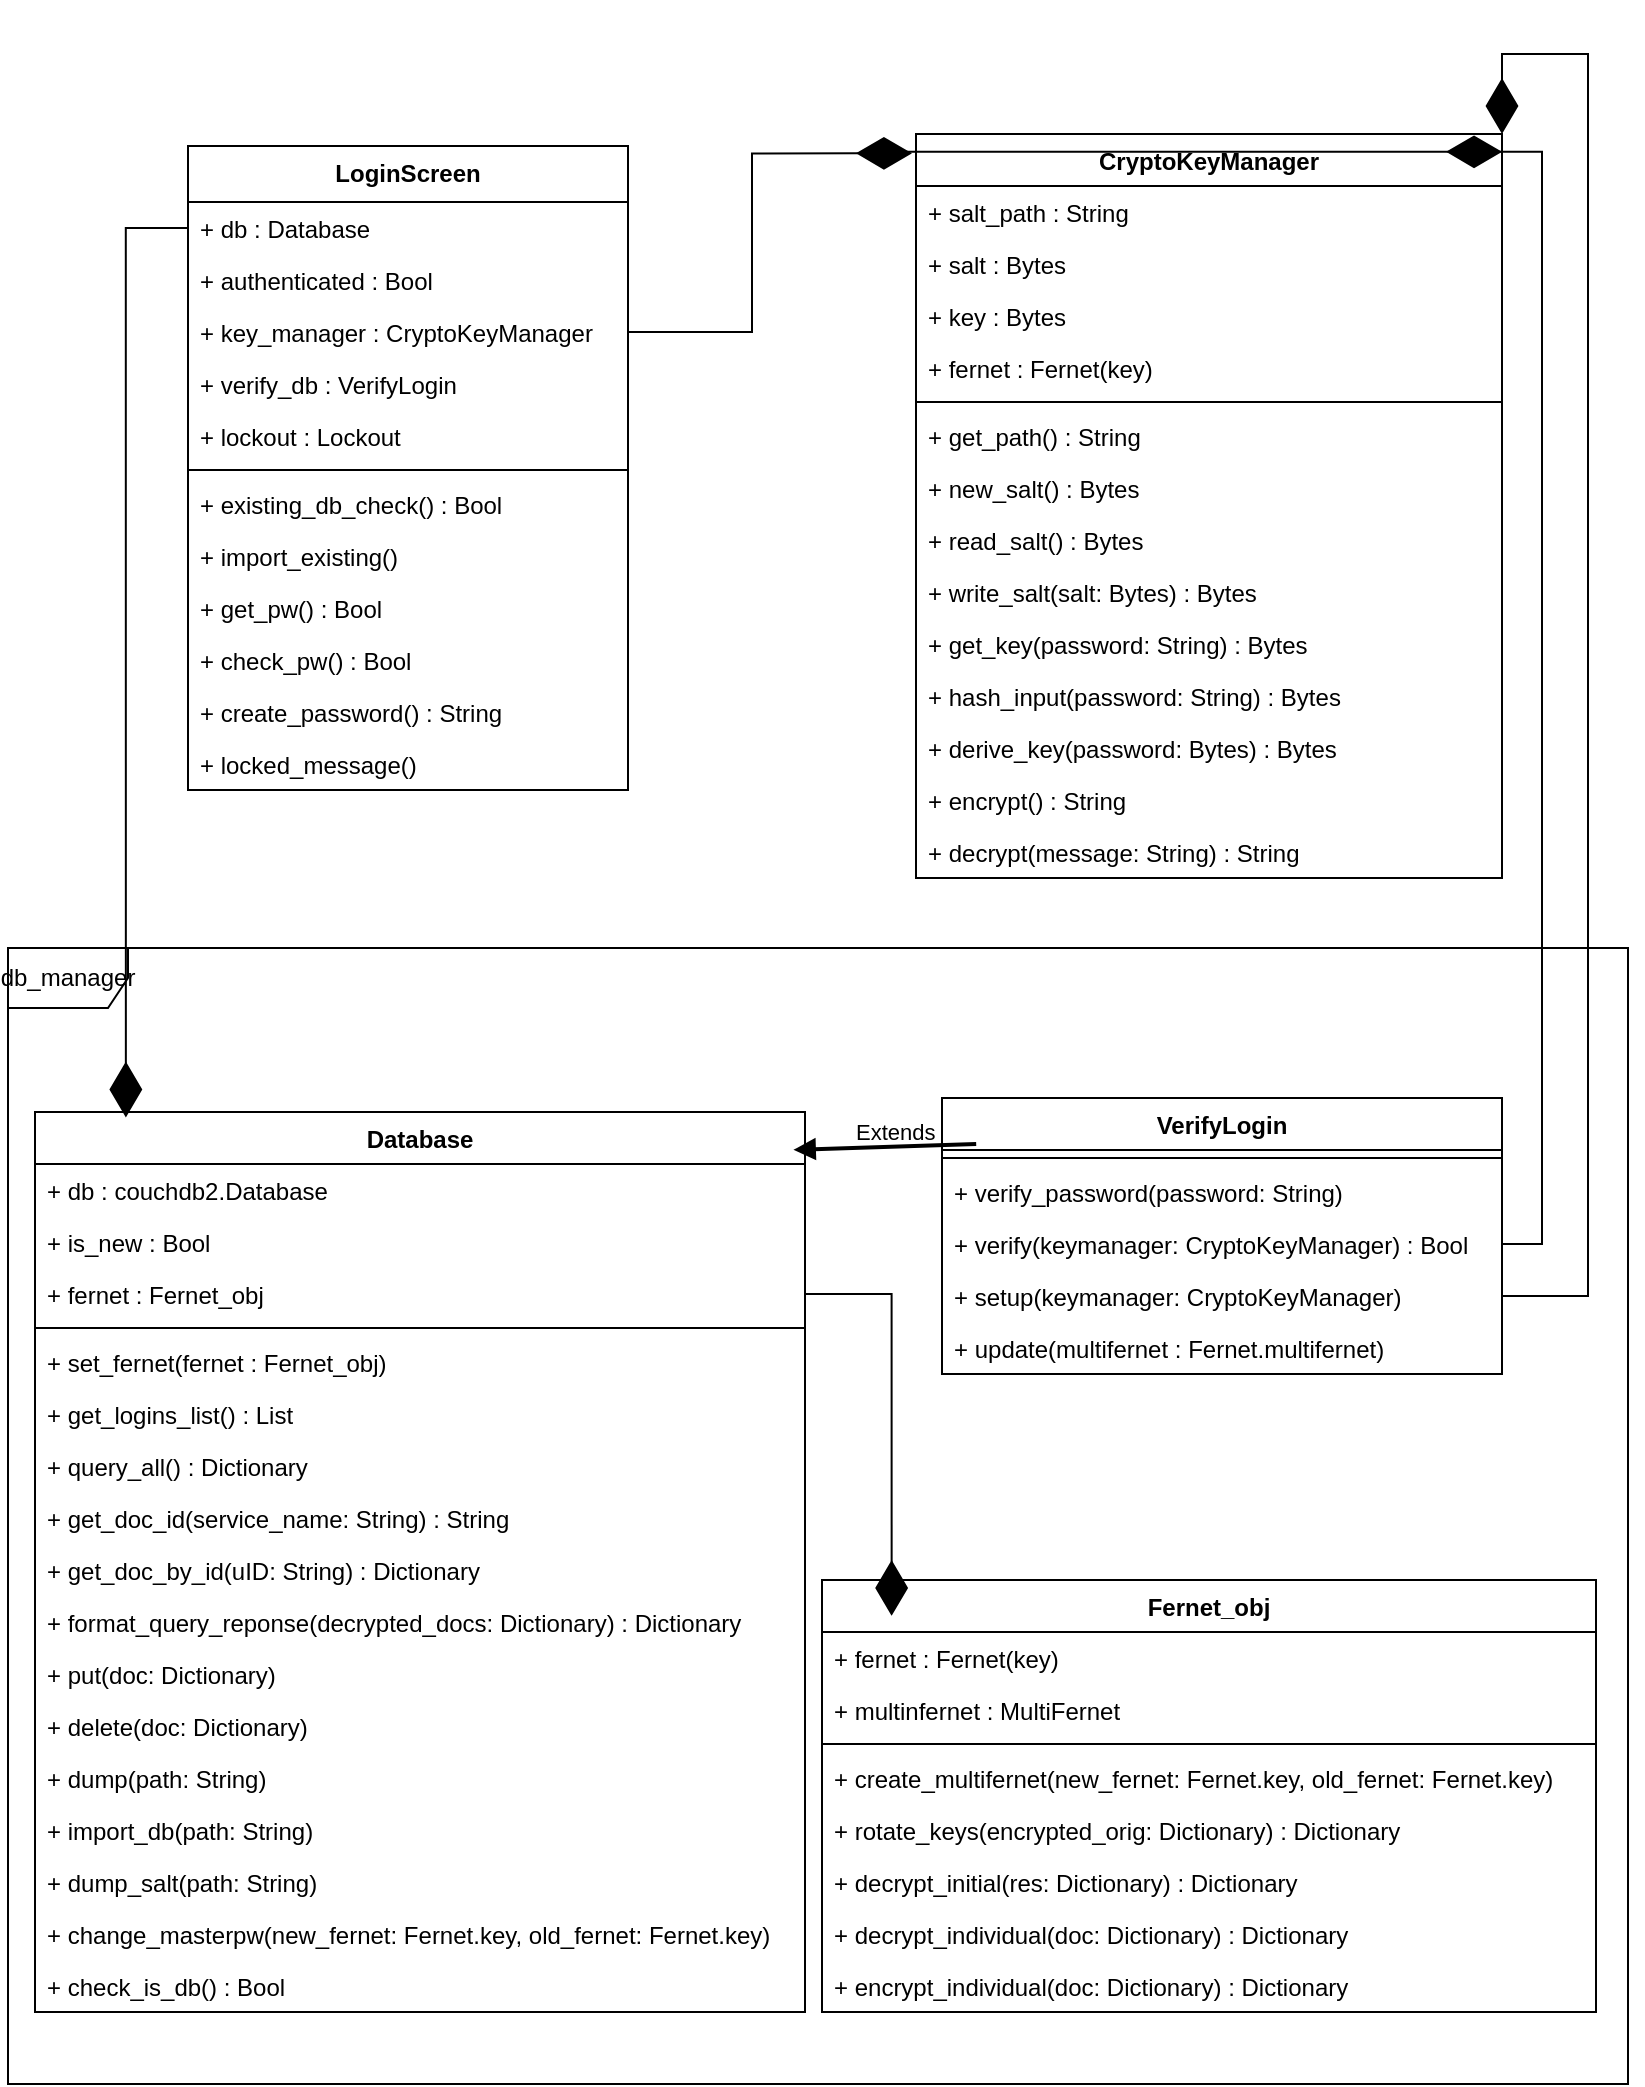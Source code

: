 <mxfile version="14.9.3" type="github">
  <diagram id="C5RBs43oDa-KdzZeNtuy" name="Page-1">
    <mxGraphModel dx="852" dy="629" grid="0" gridSize="10" guides="1" tooltips="1" connect="1" arrows="1" fold="1" page="1" pageScale="1" pageWidth="827" pageHeight="1169" background="none" math="0" shadow="0">
      <root>
        <mxCell id="WIyWlLk6GJQsqaUBKTNV-0" />
        <mxCell id="WIyWlLk6GJQsqaUBKTNV-1" parent="WIyWlLk6GJQsqaUBKTNV-0" />
        <mxCell id="S-1lrl446_Mi5L9TMAx6-3" value="LoginScreen" style="swimlane;fontStyle=1;align=center;verticalAlign=top;childLayout=stackLayout;horizontal=1;startSize=28;horizontalStack=0;resizeParent=1;resizeParentMax=0;resizeLast=0;collapsible=1;marginBottom=0;" parent="WIyWlLk6GJQsqaUBKTNV-1" vertex="1">
          <mxGeometry x="97" y="81" width="220" height="322" as="geometry" />
        </mxCell>
        <mxCell id="S-1lrl446_Mi5L9TMAx6-4" value="+ db : Database" style="text;strokeColor=none;fillColor=none;align=left;verticalAlign=top;spacingLeft=4;spacingRight=4;overflow=hidden;rotatable=0;points=[[0,0.5],[1,0.5]];portConstraint=eastwest;" parent="S-1lrl446_Mi5L9TMAx6-3" vertex="1">
          <mxGeometry y="28" width="220" height="26" as="geometry" />
        </mxCell>
        <mxCell id="S-1lrl446_Mi5L9TMAx6-9" value="+ authenticated : Bool" style="text;strokeColor=none;fillColor=none;align=left;verticalAlign=top;spacingLeft=4;spacingRight=4;overflow=hidden;rotatable=0;points=[[0,0.5],[1,0.5]];portConstraint=eastwest;" parent="S-1lrl446_Mi5L9TMAx6-3" vertex="1">
          <mxGeometry y="54" width="220" height="26" as="geometry" />
        </mxCell>
        <mxCell id="S-1lrl446_Mi5L9TMAx6-7" value="+ key_manager : CryptoKeyManager" style="text;strokeColor=none;fillColor=none;align=left;verticalAlign=top;spacingLeft=4;spacingRight=4;overflow=hidden;rotatable=0;points=[[0,0.5],[1,0.5]];portConstraint=eastwest;" parent="S-1lrl446_Mi5L9TMAx6-3" vertex="1">
          <mxGeometry y="80" width="220" height="26" as="geometry" />
        </mxCell>
        <mxCell id="S-1lrl446_Mi5L9TMAx6-8" value="+ verify_db : VerifyLogin" style="text;strokeColor=none;fillColor=none;align=left;verticalAlign=top;spacingLeft=4;spacingRight=4;overflow=hidden;rotatable=0;points=[[0,0.5],[1,0.5]];portConstraint=eastwest;" parent="S-1lrl446_Mi5L9TMAx6-3" vertex="1">
          <mxGeometry y="106" width="220" height="26" as="geometry" />
        </mxCell>
        <mxCell id="S-1lrl446_Mi5L9TMAx6-10" value="+ lockout : Lockout" style="text;strokeColor=none;fillColor=none;align=left;verticalAlign=top;spacingLeft=4;spacingRight=4;overflow=hidden;rotatable=0;points=[[0,0.5],[1,0.5]];portConstraint=eastwest;" parent="S-1lrl446_Mi5L9TMAx6-3" vertex="1">
          <mxGeometry y="132" width="220" height="26" as="geometry" />
        </mxCell>
        <mxCell id="S-1lrl446_Mi5L9TMAx6-5" value="" style="line;strokeWidth=1;fillColor=none;align=left;verticalAlign=middle;spacingTop=-1;spacingLeft=3;spacingRight=3;rotatable=0;labelPosition=right;points=[];portConstraint=eastwest;" parent="S-1lrl446_Mi5L9TMAx6-3" vertex="1">
          <mxGeometry y="158" width="220" height="8" as="geometry" />
        </mxCell>
        <mxCell id="S-1lrl446_Mi5L9TMAx6-6" value="+ existing_db_check() : Bool" style="text;strokeColor=none;fillColor=none;align=left;verticalAlign=top;spacingLeft=4;spacingRight=4;overflow=hidden;rotatable=0;points=[[0,0.5],[1,0.5]];portConstraint=eastwest;" parent="S-1lrl446_Mi5L9TMAx6-3" vertex="1">
          <mxGeometry y="166" width="220" height="26" as="geometry" />
        </mxCell>
        <mxCell id="S-1lrl446_Mi5L9TMAx6-80" value="+ import_existing()" style="text;strokeColor=none;fillColor=none;align=left;verticalAlign=top;spacingLeft=4;spacingRight=4;overflow=hidden;rotatable=0;points=[[0,0.5],[1,0.5]];portConstraint=eastwest;" parent="S-1lrl446_Mi5L9TMAx6-3" vertex="1">
          <mxGeometry y="192" width="220" height="26" as="geometry" />
        </mxCell>
        <mxCell id="S-1lrl446_Mi5L9TMAx6-81" value="+ get_pw() : Bool" style="text;strokeColor=none;fillColor=none;align=left;verticalAlign=top;spacingLeft=4;spacingRight=4;overflow=hidden;rotatable=0;points=[[0,0.5],[1,0.5]];portConstraint=eastwest;" parent="S-1lrl446_Mi5L9TMAx6-3" vertex="1">
          <mxGeometry y="218" width="220" height="26" as="geometry" />
        </mxCell>
        <mxCell id="S-1lrl446_Mi5L9TMAx6-82" value="+ check_pw() : Bool" style="text;strokeColor=none;fillColor=none;align=left;verticalAlign=top;spacingLeft=4;spacingRight=4;overflow=hidden;rotatable=0;points=[[0,0.5],[1,0.5]];portConstraint=eastwest;" parent="S-1lrl446_Mi5L9TMAx6-3" vertex="1">
          <mxGeometry y="244" width="220" height="26" as="geometry" />
        </mxCell>
        <mxCell id="S-1lrl446_Mi5L9TMAx6-83" value="+ create_password() : String" style="text;strokeColor=none;fillColor=none;align=left;verticalAlign=top;spacingLeft=4;spacingRight=4;overflow=hidden;rotatable=0;points=[[0,0.5],[1,0.5]];portConstraint=eastwest;" parent="S-1lrl446_Mi5L9TMAx6-3" vertex="1">
          <mxGeometry y="270" width="220" height="26" as="geometry" />
        </mxCell>
        <mxCell id="S-1lrl446_Mi5L9TMAx6-84" value="+ locked_message()" style="text;strokeColor=none;fillColor=none;align=left;verticalAlign=top;spacingLeft=4;spacingRight=4;overflow=hidden;rotatable=0;points=[[0,0.5],[1,0.5]];portConstraint=eastwest;" parent="S-1lrl446_Mi5L9TMAx6-3" vertex="1">
          <mxGeometry y="296" width="220" height="26" as="geometry" />
        </mxCell>
        <mxCell id="S-1lrl446_Mi5L9TMAx6-20" value="&lt;div&gt;db_manager&lt;/div&gt;" style="shape=umlFrame;whiteSpace=wrap;html=1;" parent="WIyWlLk6GJQsqaUBKTNV-1" vertex="1">
          <mxGeometry x="7" y="482" width="810" height="568" as="geometry" />
        </mxCell>
        <mxCell id="S-1lrl446_Mi5L9TMAx6-16" value="Database" style="swimlane;fontStyle=1;align=center;verticalAlign=top;childLayout=stackLayout;horizontal=1;startSize=26;horizontalStack=0;resizeParent=1;resizeParentMax=0;resizeLast=0;collapsible=1;marginBottom=0;" parent="WIyWlLk6GJQsqaUBKTNV-1" vertex="1">
          <mxGeometry x="20.5" y="564" width="385" height="450" as="geometry" />
        </mxCell>
        <mxCell id="S-1lrl446_Mi5L9TMAx6-17" value="+ db : couchdb2.Database" style="text;strokeColor=none;fillColor=none;align=left;verticalAlign=top;spacingLeft=4;spacingRight=4;overflow=hidden;rotatable=0;points=[[0,0.5],[1,0.5]];portConstraint=eastwest;" parent="S-1lrl446_Mi5L9TMAx6-16" vertex="1">
          <mxGeometry y="26" width="385" height="26" as="geometry" />
        </mxCell>
        <mxCell id="S-1lrl446_Mi5L9TMAx6-21" value="+ is_new : Bool" style="text;strokeColor=none;fillColor=none;align=left;verticalAlign=top;spacingLeft=4;spacingRight=4;overflow=hidden;rotatable=0;points=[[0,0.5],[1,0.5]];portConstraint=eastwest;" parent="S-1lrl446_Mi5L9TMAx6-16" vertex="1">
          <mxGeometry y="52" width="385" height="26" as="geometry" />
        </mxCell>
        <mxCell id="S-1lrl446_Mi5L9TMAx6-22" value="+ fernet : Fernet_obj" style="text;strokeColor=none;fillColor=none;align=left;verticalAlign=top;spacingLeft=4;spacingRight=4;overflow=hidden;rotatable=0;points=[[0,0.5],[1,0.5]];portConstraint=eastwest;" parent="S-1lrl446_Mi5L9TMAx6-16" vertex="1">
          <mxGeometry y="78" width="385" height="26" as="geometry" />
        </mxCell>
        <mxCell id="S-1lrl446_Mi5L9TMAx6-18" value="" style="line;strokeWidth=1;fillColor=none;align=left;verticalAlign=middle;spacingTop=-1;spacingLeft=3;spacingRight=3;rotatable=0;labelPosition=right;points=[];portConstraint=eastwest;" parent="S-1lrl446_Mi5L9TMAx6-16" vertex="1">
          <mxGeometry y="104" width="385" height="8" as="geometry" />
        </mxCell>
        <mxCell id="S-1lrl446_Mi5L9TMAx6-19" value="+ set_fernet(fernet : Fernet_obj)" style="text;strokeColor=none;fillColor=none;align=left;verticalAlign=top;spacingLeft=4;spacingRight=4;overflow=hidden;rotatable=0;points=[[0,0.5],[1,0.5]];portConstraint=eastwest;" parent="S-1lrl446_Mi5L9TMAx6-16" vertex="1">
          <mxGeometry y="112" width="385" height="26" as="geometry" />
        </mxCell>
        <mxCell id="S-1lrl446_Mi5L9TMAx6-31" value="+ get_logins_list() : List" style="text;strokeColor=none;fillColor=none;align=left;verticalAlign=top;spacingLeft=4;spacingRight=4;overflow=hidden;rotatable=0;points=[[0,0.5],[1,0.5]];portConstraint=eastwest;" parent="S-1lrl446_Mi5L9TMAx6-16" vertex="1">
          <mxGeometry y="138" width="385" height="26" as="geometry" />
        </mxCell>
        <mxCell id="S-1lrl446_Mi5L9TMAx6-32" value="+ query_all() : Dictionary" style="text;strokeColor=none;fillColor=none;align=left;verticalAlign=top;spacingLeft=4;spacingRight=4;overflow=hidden;rotatable=0;points=[[0,0.5],[1,0.5]];portConstraint=eastwest;" parent="S-1lrl446_Mi5L9TMAx6-16" vertex="1">
          <mxGeometry y="164" width="385" height="26" as="geometry" />
        </mxCell>
        <mxCell id="S-1lrl446_Mi5L9TMAx6-33" value="+ get_doc_id(service_name: String) : String" style="text;strokeColor=none;fillColor=none;align=left;verticalAlign=top;spacingLeft=4;spacingRight=4;overflow=hidden;rotatable=0;points=[[0,0.5],[1,0.5]];portConstraint=eastwest;" parent="S-1lrl446_Mi5L9TMAx6-16" vertex="1">
          <mxGeometry y="190" width="385" height="26" as="geometry" />
        </mxCell>
        <mxCell id="S-1lrl446_Mi5L9TMAx6-44" value="+ get_doc_by_id(uID: String) : Dictionary" style="text;strokeColor=none;fillColor=none;align=left;verticalAlign=top;spacingLeft=4;spacingRight=4;overflow=hidden;rotatable=0;points=[[0,0.5],[1,0.5]];portConstraint=eastwest;" parent="S-1lrl446_Mi5L9TMAx6-16" vertex="1">
          <mxGeometry y="216" width="385" height="26" as="geometry" />
        </mxCell>
        <mxCell id="S-1lrl446_Mi5L9TMAx6-45" value="+ format_query_reponse(decrypted_docs: Dictionary) : Dictionary" style="text;strokeColor=none;fillColor=none;align=left;verticalAlign=top;spacingLeft=4;spacingRight=4;overflow=hidden;rotatable=0;points=[[0,0.5],[1,0.5]];portConstraint=eastwest;" parent="S-1lrl446_Mi5L9TMAx6-16" vertex="1">
          <mxGeometry y="242" width="385" height="26" as="geometry" />
        </mxCell>
        <mxCell id="S-1lrl446_Mi5L9TMAx6-46" value="+ put(doc: Dictionary)" style="text;strokeColor=none;fillColor=none;align=left;verticalAlign=top;spacingLeft=4;spacingRight=4;overflow=hidden;rotatable=0;points=[[0,0.5],[1,0.5]];portConstraint=eastwest;" parent="S-1lrl446_Mi5L9TMAx6-16" vertex="1">
          <mxGeometry y="268" width="385" height="26" as="geometry" />
        </mxCell>
        <mxCell id="S-1lrl446_Mi5L9TMAx6-47" value="+ delete(doc: Dictionary)" style="text;strokeColor=none;fillColor=none;align=left;verticalAlign=top;spacingLeft=4;spacingRight=4;overflow=hidden;rotatable=0;points=[[0,0.5],[1,0.5]];portConstraint=eastwest;" parent="S-1lrl446_Mi5L9TMAx6-16" vertex="1">
          <mxGeometry y="294" width="385" height="26" as="geometry" />
        </mxCell>
        <mxCell id="S-1lrl446_Mi5L9TMAx6-48" value="+ dump(path: String)" style="text;strokeColor=none;fillColor=none;align=left;verticalAlign=top;spacingLeft=4;spacingRight=4;overflow=hidden;rotatable=0;points=[[0,0.5],[1,0.5]];portConstraint=eastwest;" parent="S-1lrl446_Mi5L9TMAx6-16" vertex="1">
          <mxGeometry y="320" width="385" height="26" as="geometry" />
        </mxCell>
        <mxCell id="S-1lrl446_Mi5L9TMAx6-49" value="+ import_db(path: String)" style="text;strokeColor=none;fillColor=none;align=left;verticalAlign=top;spacingLeft=4;spacingRight=4;overflow=hidden;rotatable=0;points=[[0,0.5],[1,0.5]];portConstraint=eastwest;" parent="S-1lrl446_Mi5L9TMAx6-16" vertex="1">
          <mxGeometry y="346" width="385" height="26" as="geometry" />
        </mxCell>
        <mxCell id="S-1lrl446_Mi5L9TMAx6-50" value="+ dump_salt(path: String)" style="text;strokeColor=none;fillColor=none;align=left;verticalAlign=top;spacingLeft=4;spacingRight=4;overflow=hidden;rotatable=0;points=[[0,0.5],[1,0.5]];portConstraint=eastwest;" parent="S-1lrl446_Mi5L9TMAx6-16" vertex="1">
          <mxGeometry y="372" width="385" height="26" as="geometry" />
        </mxCell>
        <mxCell id="S-1lrl446_Mi5L9TMAx6-51" value="+ change_masterpw(new_fernet: Fernet.key, old_fernet: Fernet.key)" style="text;strokeColor=none;fillColor=none;align=left;verticalAlign=top;spacingLeft=4;spacingRight=4;overflow=hidden;rotatable=0;points=[[0,0.5],[1,0.5]];portConstraint=eastwest;" parent="S-1lrl446_Mi5L9TMAx6-16" vertex="1">
          <mxGeometry y="398" width="385" height="26" as="geometry" />
        </mxCell>
        <mxCell id="S-1lrl446_Mi5L9TMAx6-52" value="+ check_is_db() : Bool" style="text;strokeColor=none;fillColor=none;align=left;verticalAlign=top;spacingLeft=4;spacingRight=4;overflow=hidden;rotatable=0;points=[[0,0.5],[1,0.5]];portConstraint=eastwest;" parent="S-1lrl446_Mi5L9TMAx6-16" vertex="1">
          <mxGeometry y="424" width="385" height="26" as="geometry" />
        </mxCell>
        <object label="VerifyLogin" id="S-1lrl446_Mi5L9TMAx6-26">
          <mxCell style="swimlane;fontStyle=1;align=center;verticalAlign=top;childLayout=stackLayout;horizontal=1;startSize=26;horizontalStack=0;resizeParent=1;resizeParentMax=0;resizeLast=0;collapsible=1;marginBottom=0;" parent="WIyWlLk6GJQsqaUBKTNV-1" vertex="1">
            <mxGeometry x="474" y="557" width="280" height="138" as="geometry" />
          </mxCell>
        </object>
        <mxCell id="S-1lrl446_Mi5L9TMAx6-28" value="" style="line;strokeWidth=1;fillColor=none;align=left;verticalAlign=middle;spacingTop=-1;spacingLeft=3;spacingRight=3;rotatable=0;labelPosition=right;points=[];portConstraint=eastwest;" parent="S-1lrl446_Mi5L9TMAx6-26" vertex="1">
          <mxGeometry y="26" width="280" height="8" as="geometry" />
        </mxCell>
        <mxCell id="S-1lrl446_Mi5L9TMAx6-29" value="+ verify_password(password: String)" style="text;strokeColor=none;fillColor=none;align=left;verticalAlign=top;spacingLeft=4;spacingRight=4;overflow=hidden;rotatable=0;points=[[0,0.5],[1,0.5]];portConstraint=eastwest;" parent="S-1lrl446_Mi5L9TMAx6-26" vertex="1">
          <mxGeometry y="34" width="280" height="26" as="geometry" />
        </mxCell>
        <mxCell id="S-1lrl446_Mi5L9TMAx6-54" value="+ verify(keymanager: CryptoKeyManager) : Bool" style="text;strokeColor=none;fillColor=none;align=left;verticalAlign=top;spacingLeft=4;spacingRight=4;overflow=hidden;rotatable=0;points=[[0,0.5],[1,0.5]];portConstraint=eastwest;" parent="S-1lrl446_Mi5L9TMAx6-26" vertex="1">
          <mxGeometry y="60" width="280" height="26" as="geometry" />
        </mxCell>
        <mxCell id="S-1lrl446_Mi5L9TMAx6-55" value="+ setup(keymanager: CryptoKeyManager)" style="text;strokeColor=none;fillColor=none;align=left;verticalAlign=top;spacingLeft=4;spacingRight=4;overflow=hidden;rotatable=0;points=[[0,0.5],[1,0.5]];portConstraint=eastwest;" parent="S-1lrl446_Mi5L9TMAx6-26" vertex="1">
          <mxGeometry y="86" width="280" height="26" as="geometry" />
        </mxCell>
        <mxCell id="S-1lrl446_Mi5L9TMAx6-56" value="+ update(multifernet : Fernet.multifernet)" style="text;strokeColor=none;fillColor=none;align=left;verticalAlign=top;spacingLeft=4;spacingRight=4;overflow=hidden;rotatable=0;points=[[0,0.5],[1,0.5]];portConstraint=eastwest;" parent="S-1lrl446_Mi5L9TMAx6-26" vertex="1">
          <mxGeometry y="112" width="280" height="26" as="geometry" />
        </mxCell>
        <mxCell id="S-1lrl446_Mi5L9TMAx6-30" value="&lt;div&gt;Extends&lt;/div&gt;" style="html=1;verticalAlign=bottom;labelBackgroundColor=none;endArrow=block;endFill=1;endSize=6;align=left;entryX=0.985;entryY=0.042;entryDx=0;entryDy=0;entryPerimeter=0;strokeWidth=2;exitX=0.061;exitY=0.167;exitDx=0;exitDy=0;exitPerimeter=0;" parent="WIyWlLk6GJQsqaUBKTNV-1" source="S-1lrl446_Mi5L9TMAx6-26" target="S-1lrl446_Mi5L9TMAx6-16" edge="1">
          <mxGeometry x="0.36" y="1" relative="1" as="geometry">
            <mxPoint x="469" y="574" as="sourcePoint" />
            <mxPoint x="390" y="898" as="targetPoint" />
            <mxPoint as="offset" />
          </mxGeometry>
        </mxCell>
        <mxCell id="S-1lrl446_Mi5L9TMAx6-58" value="Fernet_obj" style="swimlane;fontStyle=1;align=center;verticalAlign=top;childLayout=stackLayout;horizontal=1;startSize=26;horizontalStack=0;resizeParent=1;resizeParentMax=0;resizeLast=0;collapsible=1;marginBottom=0;" parent="WIyWlLk6GJQsqaUBKTNV-1" vertex="1">
          <mxGeometry x="414" y="798" width="387" height="216" as="geometry" />
        </mxCell>
        <mxCell id="S-1lrl446_Mi5L9TMAx6-59" value="+ fernet : Fernet(key)" style="text;strokeColor=none;fillColor=none;align=left;verticalAlign=top;spacingLeft=4;spacingRight=4;overflow=hidden;rotatable=0;points=[[0,0.5],[1,0.5]];portConstraint=eastwest;" parent="S-1lrl446_Mi5L9TMAx6-58" vertex="1">
          <mxGeometry y="26" width="387" height="26" as="geometry" />
        </mxCell>
        <mxCell id="S-1lrl446_Mi5L9TMAx6-62" value="+ multinfernet : MultiFernet" style="text;strokeColor=none;fillColor=none;align=left;verticalAlign=top;spacingLeft=4;spacingRight=4;overflow=hidden;rotatable=0;points=[[0,0.5],[1,0.5]];portConstraint=eastwest;" parent="S-1lrl446_Mi5L9TMAx6-58" vertex="1">
          <mxGeometry y="52" width="387" height="26" as="geometry" />
        </mxCell>
        <mxCell id="S-1lrl446_Mi5L9TMAx6-60" value="" style="line;strokeWidth=1;fillColor=none;align=left;verticalAlign=middle;spacingTop=-1;spacingLeft=3;spacingRight=3;rotatable=0;labelPosition=right;points=[];portConstraint=eastwest;" parent="S-1lrl446_Mi5L9TMAx6-58" vertex="1">
          <mxGeometry y="78" width="387" height="8" as="geometry" />
        </mxCell>
        <mxCell id="S-1lrl446_Mi5L9TMAx6-61" value="+ create_multifernet(new_fernet: Fernet.key, old_fernet: Fernet.key)" style="text;strokeColor=none;fillColor=none;align=left;verticalAlign=top;spacingLeft=4;spacingRight=4;overflow=hidden;rotatable=0;points=[[0,0.5],[1,0.5]];portConstraint=eastwest;" parent="S-1lrl446_Mi5L9TMAx6-58" vertex="1">
          <mxGeometry y="86" width="387" height="26" as="geometry" />
        </mxCell>
        <mxCell id="S-1lrl446_Mi5L9TMAx6-63" value="+ rotate_keys(encrypted_orig: Dictionary) : Dictionary" style="text;strokeColor=none;fillColor=none;align=left;verticalAlign=top;spacingLeft=4;spacingRight=4;overflow=hidden;rotatable=0;points=[[0,0.5],[1,0.5]];portConstraint=eastwest;" parent="S-1lrl446_Mi5L9TMAx6-58" vertex="1">
          <mxGeometry y="112" width="387" height="26" as="geometry" />
        </mxCell>
        <mxCell id="S-1lrl446_Mi5L9TMAx6-64" value="+ decrypt_initial(res: Dictionary) : Dictionary" style="text;strokeColor=none;fillColor=none;align=left;verticalAlign=top;spacingLeft=4;spacingRight=4;overflow=hidden;rotatable=0;points=[[0,0.5],[1,0.5]];portConstraint=eastwest;" parent="S-1lrl446_Mi5L9TMAx6-58" vertex="1">
          <mxGeometry y="138" width="387" height="26" as="geometry" />
        </mxCell>
        <mxCell id="S-1lrl446_Mi5L9TMAx6-65" value="+ decrypt_individual(doc: Dictionary) : Dictionary" style="text;strokeColor=none;fillColor=none;align=left;verticalAlign=top;spacingLeft=4;spacingRight=4;overflow=hidden;rotatable=0;points=[[0,0.5],[1,0.5]];portConstraint=eastwest;" parent="S-1lrl446_Mi5L9TMAx6-58" vertex="1">
          <mxGeometry y="164" width="387" height="26" as="geometry" />
        </mxCell>
        <mxCell id="S-1lrl446_Mi5L9TMAx6-66" value="+ encrypt_individual(doc: Dictionary) : Dictionary" style="text;strokeColor=none;fillColor=none;align=left;verticalAlign=top;spacingLeft=4;spacingRight=4;overflow=hidden;rotatable=0;points=[[0,0.5],[1,0.5]];portConstraint=eastwest;" parent="S-1lrl446_Mi5L9TMAx6-58" vertex="1">
          <mxGeometry y="190" width="387" height="26" as="geometry" />
        </mxCell>
        <mxCell id="S-1lrl446_Mi5L9TMAx6-78" style="edgeStyle=orthogonalEdgeStyle;rounded=0;orthogonalLoop=1;jettySize=auto;html=1;exitX=0;exitY=0.5;exitDx=0;exitDy=0;startArrow=none;startFill=0;endArrow=diamondThin;endFill=1;endSize=25;sourcePerimeterSpacing=0;targetPerimeterSpacing=0;strokeWidth=1;entryX=0.118;entryY=0.006;entryDx=0;entryDy=0;entryPerimeter=0;" parent="WIyWlLk6GJQsqaUBKTNV-1" source="S-1lrl446_Mi5L9TMAx6-4" target="S-1lrl446_Mi5L9TMAx6-16" edge="1">
          <mxGeometry relative="1" as="geometry">
            <mxPoint x="117" y="564" as="targetPoint" />
            <Array as="points">
              <mxPoint x="66" y="122" />
            </Array>
          </mxGeometry>
        </mxCell>
        <mxCell id="S-1lrl446_Mi5L9TMAx6-85" value="CryptoKeyManager" style="swimlane;fontStyle=1;align=center;verticalAlign=top;childLayout=stackLayout;horizontal=1;startSize=26;horizontalStack=0;resizeParent=1;resizeParentMax=0;resizeLast=0;collapsible=1;marginBottom=0;" parent="WIyWlLk6GJQsqaUBKTNV-1" vertex="1">
          <mxGeometry x="461" y="75" width="293" height="372" as="geometry" />
        </mxCell>
        <mxCell id="S-1lrl446_Mi5L9TMAx6-86" value="+ salt_path : String" style="text;strokeColor=none;fillColor=none;align=left;verticalAlign=top;spacingLeft=4;spacingRight=4;overflow=hidden;rotatable=0;points=[[0,0.5],[1,0.5]];portConstraint=eastwest;" parent="S-1lrl446_Mi5L9TMAx6-85" vertex="1">
          <mxGeometry y="26" width="293" height="26" as="geometry" />
        </mxCell>
        <mxCell id="S-1lrl446_Mi5L9TMAx6-91" value="+ salt : Bytes" style="text;strokeColor=none;fillColor=none;align=left;verticalAlign=top;spacingLeft=4;spacingRight=4;overflow=hidden;rotatable=0;points=[[0,0.5],[1,0.5]];portConstraint=eastwest;" parent="S-1lrl446_Mi5L9TMAx6-85" vertex="1">
          <mxGeometry y="52" width="293" height="26" as="geometry" />
        </mxCell>
        <mxCell id="S-1lrl446_Mi5L9TMAx6-89" value="+ key : Bytes" style="text;strokeColor=none;fillColor=none;align=left;verticalAlign=top;spacingLeft=4;spacingRight=4;overflow=hidden;rotatable=0;points=[[0,0.5],[1,0.5]];portConstraint=eastwest;" parent="S-1lrl446_Mi5L9TMAx6-85" vertex="1">
          <mxGeometry y="78" width="293" height="26" as="geometry" />
        </mxCell>
        <mxCell id="S-1lrl446_Mi5L9TMAx6-92" value="+ fernet : Fernet(key)" style="text;strokeColor=none;fillColor=none;align=left;verticalAlign=top;spacingLeft=4;spacingRight=4;overflow=hidden;rotatable=0;points=[[0,0.5],[1,0.5]];portConstraint=eastwest;" parent="S-1lrl446_Mi5L9TMAx6-85" vertex="1">
          <mxGeometry y="104" width="293" height="26" as="geometry" />
        </mxCell>
        <mxCell id="S-1lrl446_Mi5L9TMAx6-87" value="" style="line;strokeWidth=1;fillColor=none;align=left;verticalAlign=middle;spacingTop=-1;spacingLeft=3;spacingRight=3;rotatable=0;labelPosition=right;points=[];portConstraint=eastwest;" parent="S-1lrl446_Mi5L9TMAx6-85" vertex="1">
          <mxGeometry y="130" width="293" height="8" as="geometry" />
        </mxCell>
        <mxCell id="S-1lrl446_Mi5L9TMAx6-88" value="+ get_path() : String    " style="text;strokeColor=none;fillColor=none;align=left;verticalAlign=top;spacingLeft=4;spacingRight=4;overflow=hidden;rotatable=0;points=[[0,0.5],[1,0.5]];portConstraint=eastwest;" parent="S-1lrl446_Mi5L9TMAx6-85" vertex="1">
          <mxGeometry y="138" width="293" height="26" as="geometry" />
        </mxCell>
        <mxCell id="S-1lrl446_Mi5L9TMAx6-93" value="+ new_salt() : Bytes" style="text;strokeColor=none;fillColor=none;align=left;verticalAlign=top;spacingLeft=4;spacingRight=4;overflow=hidden;rotatable=0;points=[[0,0.5],[1,0.5]];portConstraint=eastwest;" parent="S-1lrl446_Mi5L9TMAx6-85" vertex="1">
          <mxGeometry y="164" width="293" height="26" as="geometry" />
        </mxCell>
        <mxCell id="S-1lrl446_Mi5L9TMAx6-94" value="+ read_salt() : Bytes" style="text;strokeColor=none;fillColor=none;align=left;verticalAlign=top;spacingLeft=4;spacingRight=4;overflow=hidden;rotatable=0;points=[[0,0.5],[1,0.5]];portConstraint=eastwest;" parent="S-1lrl446_Mi5L9TMAx6-85" vertex="1">
          <mxGeometry y="190" width="293" height="26" as="geometry" />
        </mxCell>
        <mxCell id="S-1lrl446_Mi5L9TMAx6-95" value="+ write_salt(salt: Bytes) : Bytes" style="text;strokeColor=none;fillColor=none;align=left;verticalAlign=top;spacingLeft=4;spacingRight=4;overflow=hidden;rotatable=0;points=[[0,0.5],[1,0.5]];portConstraint=eastwest;" parent="S-1lrl446_Mi5L9TMAx6-85" vertex="1">
          <mxGeometry y="216" width="293" height="26" as="geometry" />
        </mxCell>
        <mxCell id="S-1lrl446_Mi5L9TMAx6-96" value="+ get_key(password: String) : Bytes" style="text;strokeColor=none;fillColor=none;align=left;verticalAlign=top;spacingLeft=4;spacingRight=4;overflow=hidden;rotatable=0;points=[[0,0.5],[1,0.5]];portConstraint=eastwest;" parent="S-1lrl446_Mi5L9TMAx6-85" vertex="1">
          <mxGeometry y="242" width="293" height="26" as="geometry" />
        </mxCell>
        <mxCell id="S-1lrl446_Mi5L9TMAx6-97" value="+ hash_input(password: String) : Bytes" style="text;strokeColor=none;fillColor=none;align=left;verticalAlign=top;spacingLeft=4;spacingRight=4;overflow=hidden;rotatable=0;points=[[0,0.5],[1,0.5]];portConstraint=eastwest;" parent="S-1lrl446_Mi5L9TMAx6-85" vertex="1">
          <mxGeometry y="268" width="293" height="26" as="geometry" />
        </mxCell>
        <mxCell id="S-1lrl446_Mi5L9TMAx6-98" value="+ derive_key(password: Bytes) : Bytes" style="text;strokeColor=none;fillColor=none;align=left;verticalAlign=top;spacingLeft=4;spacingRight=4;overflow=hidden;rotatable=0;points=[[0,0.5],[1,0.5]];portConstraint=eastwest;" parent="S-1lrl446_Mi5L9TMAx6-85" vertex="1">
          <mxGeometry y="294" width="293" height="26" as="geometry" />
        </mxCell>
        <mxCell id="S-1lrl446_Mi5L9TMAx6-99" value="+ encrypt() : String" style="text;strokeColor=none;fillColor=none;align=left;verticalAlign=top;spacingLeft=4;spacingRight=4;overflow=hidden;rotatable=0;points=[[0,0.5],[1,0.5]];portConstraint=eastwest;" parent="S-1lrl446_Mi5L9TMAx6-85" vertex="1">
          <mxGeometry y="320" width="293" height="26" as="geometry" />
        </mxCell>
        <mxCell id="S-1lrl446_Mi5L9TMAx6-100" value="+ decrypt(message: String) : String" style="text;strokeColor=none;fillColor=none;align=left;verticalAlign=top;spacingLeft=4;spacingRight=4;overflow=hidden;rotatable=0;points=[[0,0.5],[1,0.5]];portConstraint=eastwest;" parent="S-1lrl446_Mi5L9TMAx6-85" vertex="1">
          <mxGeometry y="346" width="293" height="26" as="geometry" />
        </mxCell>
        <mxCell id="S-1lrl446_Mi5L9TMAx6-103" style="edgeStyle=orthogonalEdgeStyle;rounded=0;orthogonalLoop=1;jettySize=auto;html=1;exitX=1;exitY=0.5;exitDx=0;exitDy=0;entryX=-0.007;entryY=0.026;entryDx=0;entryDy=0;entryPerimeter=0;startArrow=none;startFill=0;endArrow=diamondThin;endFill=1;endSize=25;sourcePerimeterSpacing=0;targetPerimeterSpacing=0;strokeWidth=1;" parent="WIyWlLk6GJQsqaUBKTNV-1" source="S-1lrl446_Mi5L9TMAx6-7" target="S-1lrl446_Mi5L9TMAx6-85" edge="1">
          <mxGeometry relative="1" as="geometry" />
        </mxCell>
        <mxCell id="S-1lrl446_Mi5L9TMAx6-104" style="edgeStyle=orthogonalEdgeStyle;rounded=0;orthogonalLoop=1;jettySize=auto;html=1;exitX=1;exitY=0.5;exitDx=0;exitDy=0;entryX=0.09;entryY=0.083;entryDx=0;entryDy=0;entryPerimeter=0;startArrow=none;startFill=0;endArrow=diamondThin;endFill=1;endSize=25;sourcePerimeterSpacing=0;targetPerimeterSpacing=0;strokeWidth=1;" parent="WIyWlLk6GJQsqaUBKTNV-1" source="S-1lrl446_Mi5L9TMAx6-22" target="S-1lrl446_Mi5L9TMAx6-58" edge="1">
          <mxGeometry relative="1" as="geometry" />
        </mxCell>
        <mxCell id="Zcp8hPbHFxTDrMDRcpHt-0" style="edgeStyle=orthogonalEdgeStyle;rounded=0;orthogonalLoop=1;jettySize=auto;html=1;exitX=1;exitY=0.5;exitDx=0;exitDy=0;entryX=1;entryY=0.024;entryDx=0;entryDy=0;entryPerimeter=0;endArrow=diamondThin;endFill=1;endSize=25;" edge="1" parent="WIyWlLk6GJQsqaUBKTNV-1" source="S-1lrl446_Mi5L9TMAx6-54" target="S-1lrl446_Mi5L9TMAx6-85">
          <mxGeometry relative="1" as="geometry" />
        </mxCell>
        <mxCell id="Zcp8hPbHFxTDrMDRcpHt-1" style="edgeStyle=orthogonalEdgeStyle;rounded=0;orthogonalLoop=1;jettySize=auto;html=1;exitX=1;exitY=0.5;exitDx=0;exitDy=0;entryX=1;entryY=0;entryDx=0;entryDy=0;endArrow=diamondThin;endFill=1;endSize=25;" edge="1" parent="WIyWlLk6GJQsqaUBKTNV-1" source="S-1lrl446_Mi5L9TMAx6-55" target="S-1lrl446_Mi5L9TMAx6-85">
          <mxGeometry relative="1" as="geometry">
            <Array as="points">
              <mxPoint x="797" y="656" />
              <mxPoint x="797" y="35" />
              <mxPoint x="754" y="35" />
            </Array>
          </mxGeometry>
        </mxCell>
      </root>
    </mxGraphModel>
  </diagram>
</mxfile>
